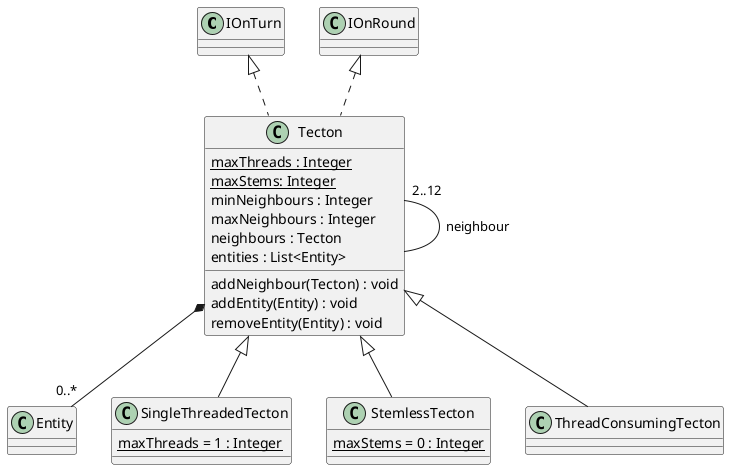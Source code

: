 @startuml tecton
  IOnTurn <|.. Tecton 
  IOnRound <|.. Tecton 
  Tecton "2..12" -- Tecton : neighbour
  Tecton *-- "0..*" Entity
  class Tecton {
    {static} maxThreads : Integer
    {static} maxStems: Integer
    minNeighbours : Integer
    maxNeighbours : Integer
    neighbours : Tecton
    entities : List<Entity>

    addNeighbour(Tecton) : void
    addEntity(Entity) : void
    removeEntity(Entity) : void
  }

  'Tecton *-- "0..1" MushroomStem 
  'Tecton *-- "0..*" MushroomThread
  
  'SingleThreadedTecton *-- "0..1" MushroomStem
  'SingleThreadedTecton "2" *-- "0..1" MushroomThread
  Tecton <|-- SingleThreadedTecton
  class SingleThreadedTecton {
    {static} maxThreads = 1 : Integer
  }


  'BodylessTecton "2" *-- "0..*" MushroomThread
  Tecton <|-- StemlessTecton
  class StemlessTecton {
    {static} maxStems = 0 : Integer
  }

  ' ThreadConsumingTecton *-- "0..1" MushroomStem
  'ThreadConsumingTecton "2" *-- "0..*" MushroomThread
  Tecton <|-- ThreadConsumingTecton
  class ThreadConsumingTecton {
  }
@enduml